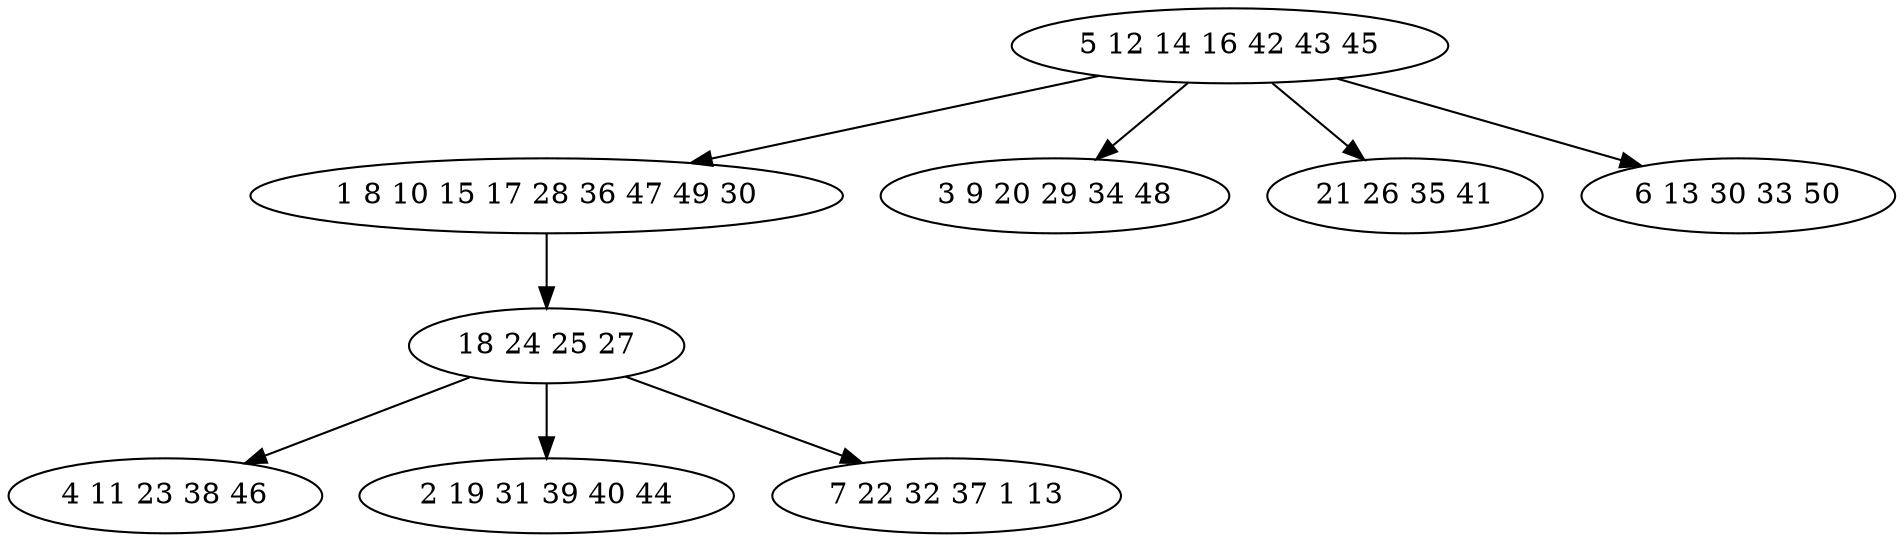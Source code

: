 digraph true_tree {
	"0" -> "1"
	"1" -> "2"
	"0" -> "3"
	"0" -> "4"
	"0" -> "5"
	"2" -> "6"
	"2" -> "7"
	"2" -> "8"
	"0" [label="5 12 14 16 42 43 45"];
	"1" [label="1 8 10 15 17 28 36 47 49 30"];
	"2" [label="18 24 25 27"];
	"3" [label="3 9 20 29 34 48"];
	"4" [label="21 26 35 41"];
	"5" [label="6 13 30 33 50"];
	"6" [label="4 11 23 38 46"];
	"7" [label="2 19 31 39 40 44"];
	"8" [label="7 22 32 37 1 13"];
}
